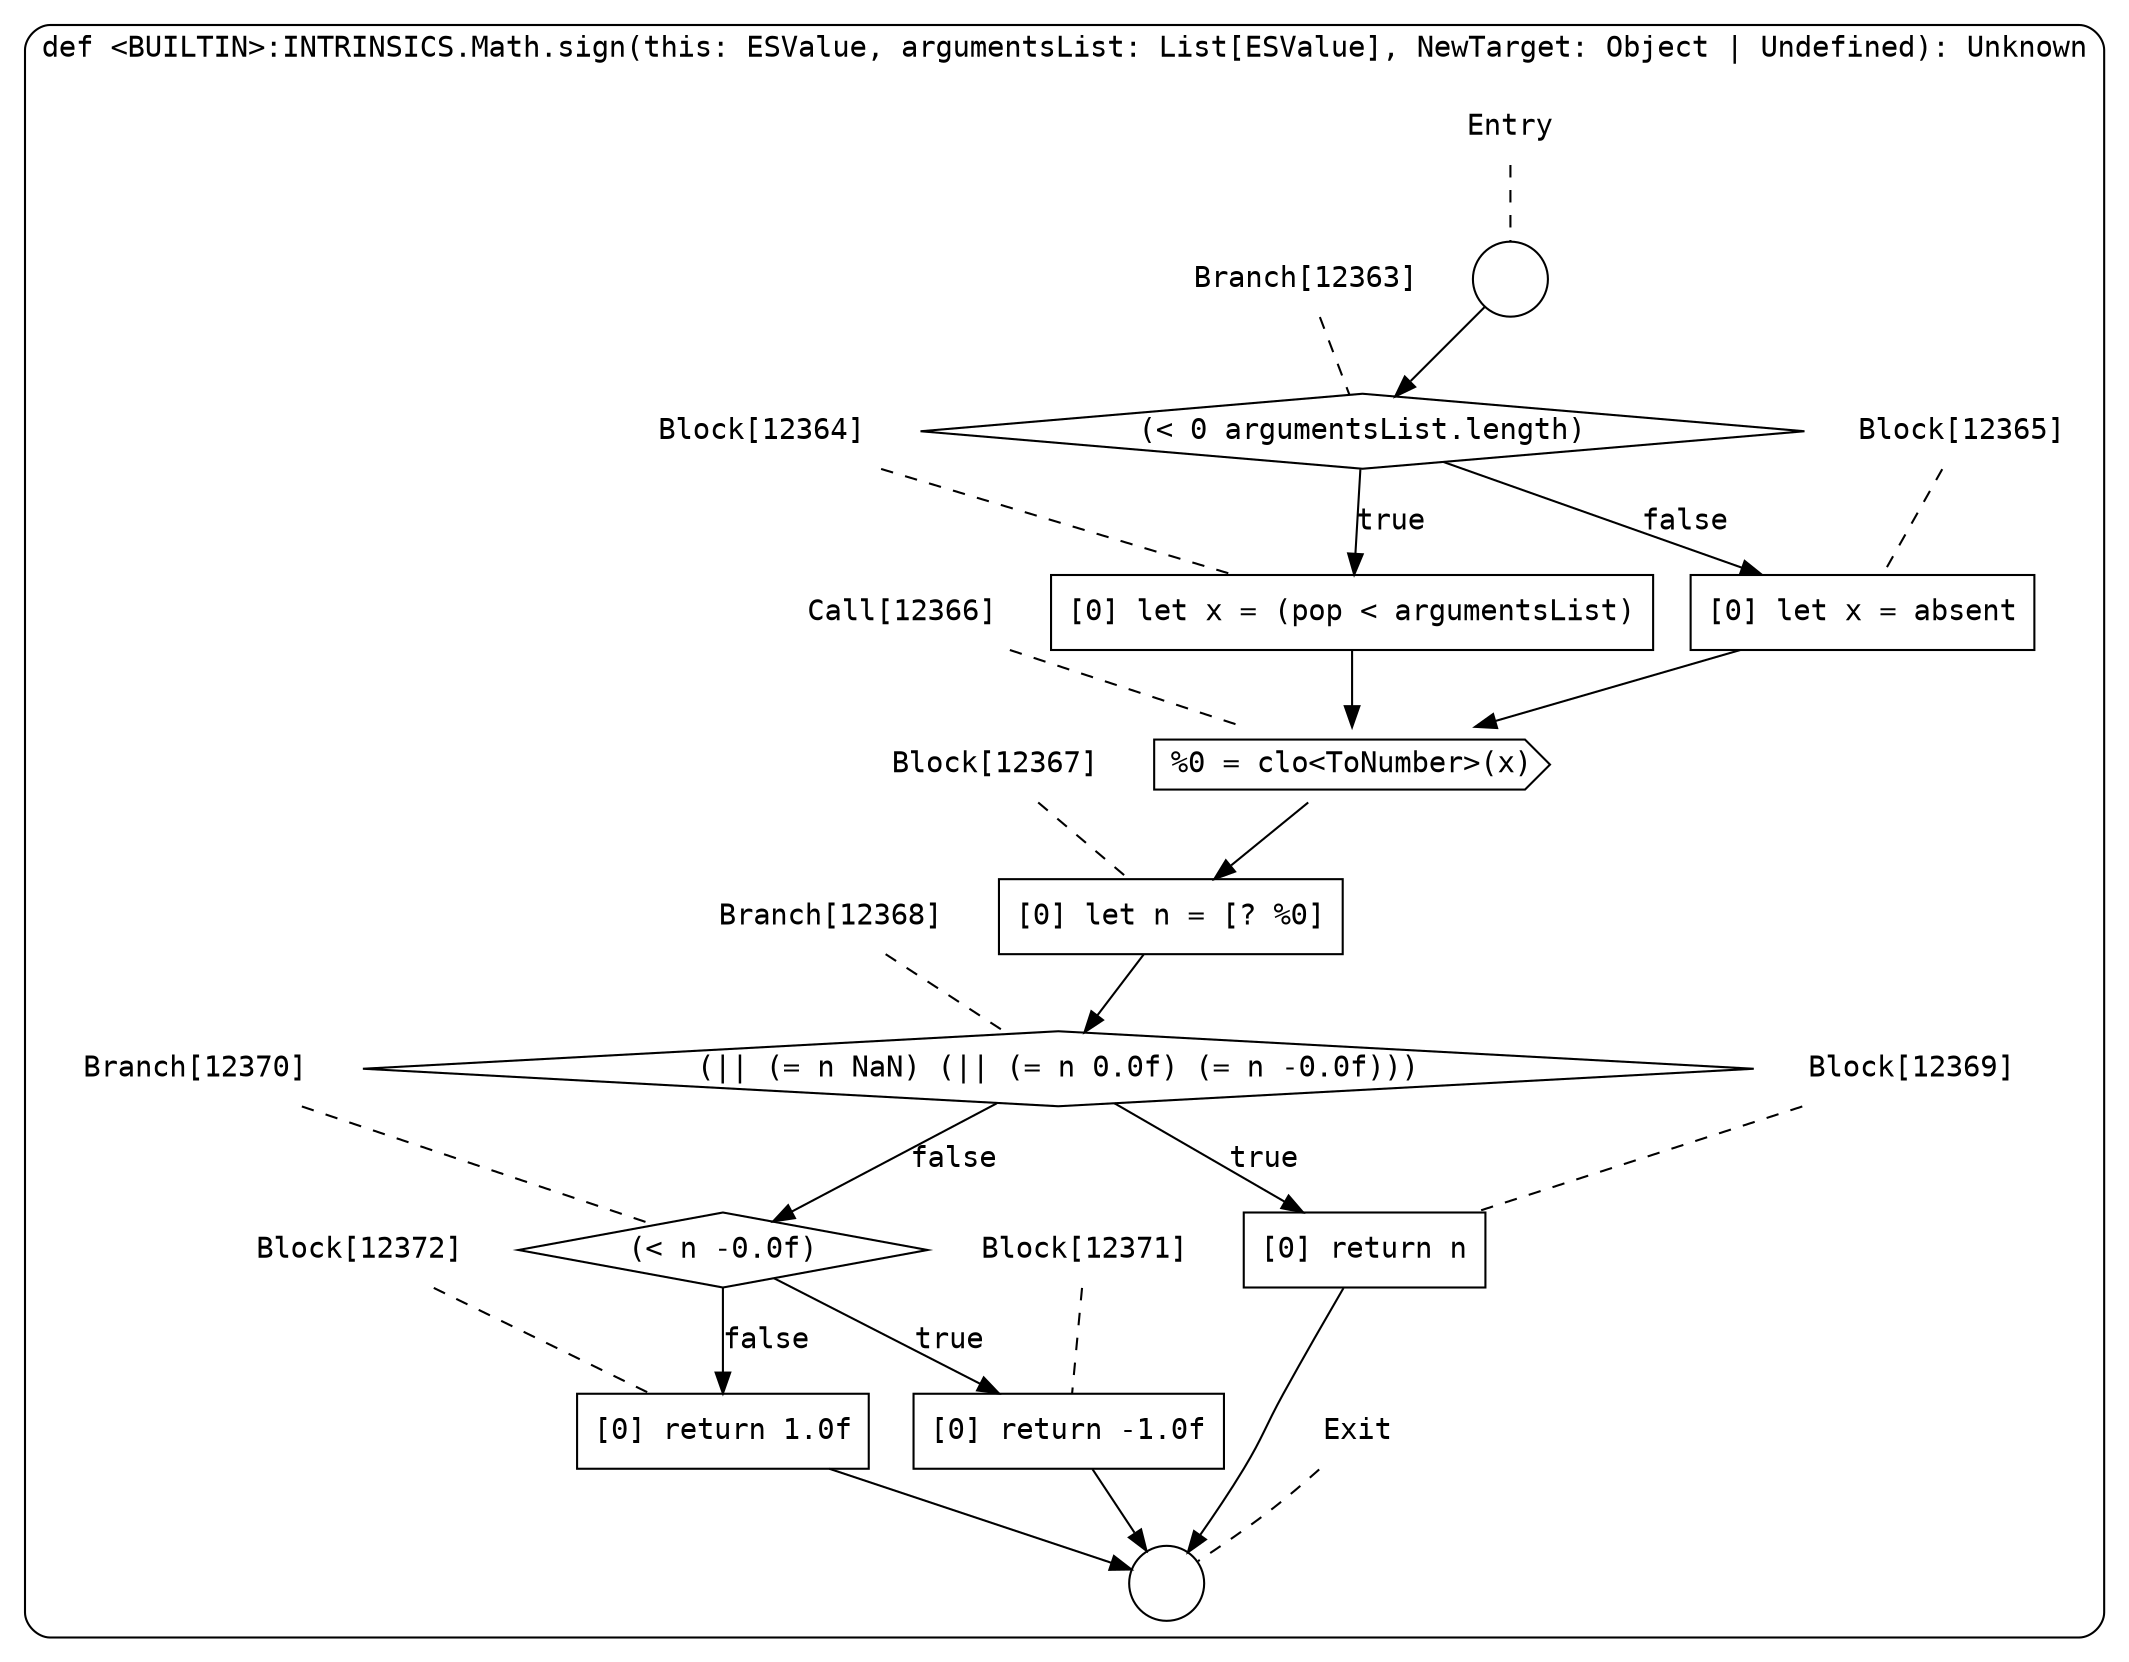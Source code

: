 digraph {
  graph [fontname = "Consolas"]
  node [fontname = "Consolas"]
  edge [fontname = "Consolas"]
  subgraph cluster2103 {
    label = "def <BUILTIN>:INTRINSICS.Math.sign(this: ESValue, argumentsList: List[ESValue], NewTarget: Object | Undefined): Unknown"
    style = rounded
    cluster2103_entry_name [shape=none, label=<<font color="black">Entry</font>>]
    cluster2103_entry_name -> cluster2103_entry [arrowhead=none, color="black", style=dashed]
    cluster2103_entry [shape=circle label=" " color="black" fillcolor="white" style=filled]
    cluster2103_entry -> node12363 [color="black"]
    cluster2103_exit_name [shape=none, label=<<font color="black">Exit</font>>]
    cluster2103_exit_name -> cluster2103_exit [arrowhead=none, color="black", style=dashed]
    cluster2103_exit [shape=circle label=" " color="black" fillcolor="white" style=filled]
    node12363_name [shape=none, label=<<font color="black">Branch[12363]</font>>]
    node12363_name -> node12363 [arrowhead=none, color="black", style=dashed]
    node12363 [shape=diamond, label=<<font color="black">(&lt; 0 argumentsList.length)</font>> color="black" fillcolor="white", style=filled]
    node12363 -> node12364 [label=<<font color="black">true</font>> color="black"]
    node12363 -> node12365 [label=<<font color="black">false</font>> color="black"]
    node12364_name [shape=none, label=<<font color="black">Block[12364]</font>>]
    node12364_name -> node12364 [arrowhead=none, color="black", style=dashed]
    node12364 [shape=box, label=<<font color="black">[0] let x = (pop &lt; argumentsList)<BR ALIGN="LEFT"/></font>> color="black" fillcolor="white", style=filled]
    node12364 -> node12366 [color="black"]
    node12365_name [shape=none, label=<<font color="black">Block[12365]</font>>]
    node12365_name -> node12365 [arrowhead=none, color="black", style=dashed]
    node12365 [shape=box, label=<<font color="black">[0] let x = absent<BR ALIGN="LEFT"/></font>> color="black" fillcolor="white", style=filled]
    node12365 -> node12366 [color="black"]
    node12366_name [shape=none, label=<<font color="black">Call[12366]</font>>]
    node12366_name -> node12366 [arrowhead=none, color="black", style=dashed]
    node12366 [shape=cds, label=<<font color="black">%0 = clo&lt;ToNumber&gt;(x)</font>> color="black" fillcolor="white", style=filled]
    node12366 -> node12367 [color="black"]
    node12367_name [shape=none, label=<<font color="black">Block[12367]</font>>]
    node12367_name -> node12367 [arrowhead=none, color="black", style=dashed]
    node12367 [shape=box, label=<<font color="black">[0] let n = [? %0]<BR ALIGN="LEFT"/></font>> color="black" fillcolor="white", style=filled]
    node12367 -> node12368 [color="black"]
    node12368_name [shape=none, label=<<font color="black">Branch[12368]</font>>]
    node12368_name -> node12368 [arrowhead=none, color="black", style=dashed]
    node12368 [shape=diamond, label=<<font color="black">(|| (= n NaN) (|| (= n 0.0f) (= n -0.0f)))</font>> color="black" fillcolor="white", style=filled]
    node12368 -> node12369 [label=<<font color="black">true</font>> color="black"]
    node12368 -> node12370 [label=<<font color="black">false</font>> color="black"]
    node12369_name [shape=none, label=<<font color="black">Block[12369]</font>>]
    node12369_name -> node12369 [arrowhead=none, color="black", style=dashed]
    node12369 [shape=box, label=<<font color="black">[0] return n<BR ALIGN="LEFT"/></font>> color="black" fillcolor="white", style=filled]
    node12369 -> cluster2103_exit [color="black"]
    node12370_name [shape=none, label=<<font color="black">Branch[12370]</font>>]
    node12370_name -> node12370 [arrowhead=none, color="black", style=dashed]
    node12370 [shape=diamond, label=<<font color="black">(&lt; n -0.0f)</font>> color="black" fillcolor="white", style=filled]
    node12370 -> node12371 [label=<<font color="black">true</font>> color="black"]
    node12370 -> node12372 [label=<<font color="black">false</font>> color="black"]
    node12371_name [shape=none, label=<<font color="black">Block[12371]</font>>]
    node12371_name -> node12371 [arrowhead=none, color="black", style=dashed]
    node12371 [shape=box, label=<<font color="black">[0] return -1.0f<BR ALIGN="LEFT"/></font>> color="black" fillcolor="white", style=filled]
    node12371 -> cluster2103_exit [color="black"]
    node12372_name [shape=none, label=<<font color="black">Block[12372]</font>>]
    node12372_name -> node12372 [arrowhead=none, color="black", style=dashed]
    node12372 [shape=box, label=<<font color="black">[0] return 1.0f<BR ALIGN="LEFT"/></font>> color="black" fillcolor="white", style=filled]
    node12372 -> cluster2103_exit [color="black"]
  }
}